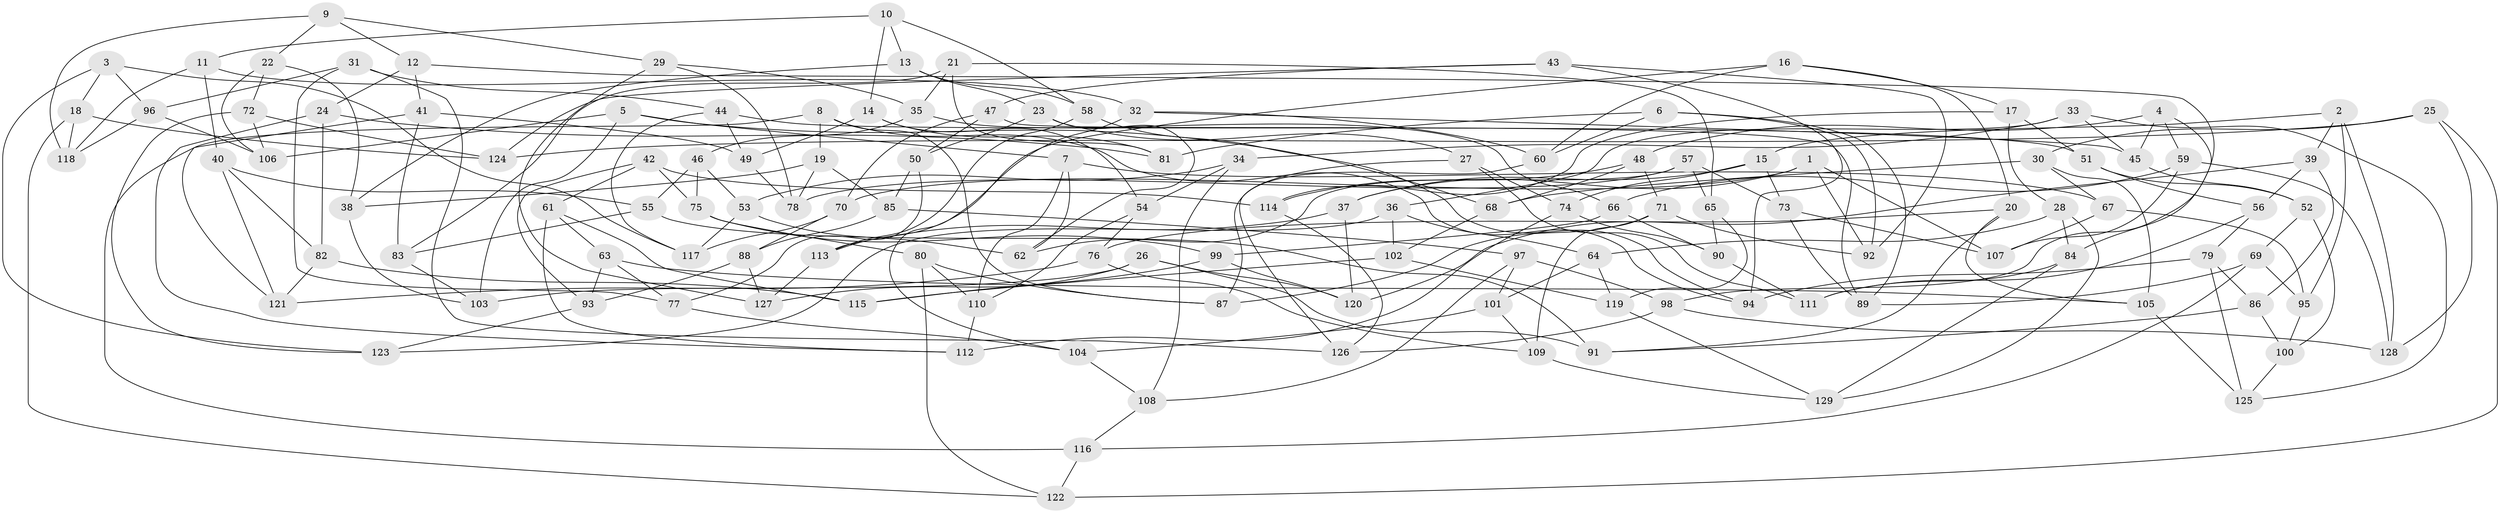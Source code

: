 // Generated by graph-tools (version 1.1) at 2025/03/03/09/25 03:03:08]
// undirected, 129 vertices, 258 edges
graph export_dot {
graph [start="1"]
  node [color=gray90,style=filled];
  1;
  2;
  3;
  4;
  5;
  6;
  7;
  8;
  9;
  10;
  11;
  12;
  13;
  14;
  15;
  16;
  17;
  18;
  19;
  20;
  21;
  22;
  23;
  24;
  25;
  26;
  27;
  28;
  29;
  30;
  31;
  32;
  33;
  34;
  35;
  36;
  37;
  38;
  39;
  40;
  41;
  42;
  43;
  44;
  45;
  46;
  47;
  48;
  49;
  50;
  51;
  52;
  53;
  54;
  55;
  56;
  57;
  58;
  59;
  60;
  61;
  62;
  63;
  64;
  65;
  66;
  67;
  68;
  69;
  70;
  71;
  72;
  73;
  74;
  75;
  76;
  77;
  78;
  79;
  80;
  81;
  82;
  83;
  84;
  85;
  86;
  87;
  88;
  89;
  90;
  91;
  92;
  93;
  94;
  95;
  96;
  97;
  98;
  99;
  100;
  101;
  102;
  103;
  104;
  105;
  106;
  107;
  108;
  109;
  110;
  111;
  112;
  113;
  114;
  115;
  116;
  117;
  118;
  119;
  120;
  121;
  122;
  123;
  124;
  125;
  126;
  127;
  128;
  129;
  1 -- 107;
  1 -- 92;
  1 -- 37;
  1 -- 70;
  2 -- 95;
  2 -- 15;
  2 -- 128;
  2 -- 39;
  3 -- 96;
  3 -- 117;
  3 -- 18;
  3 -- 123;
  4 -- 48;
  4 -- 59;
  4 -- 45;
  4 -- 84;
  5 -- 68;
  5 -- 106;
  5 -- 103;
  5 -- 7;
  6 -- 81;
  6 -- 89;
  6 -- 60;
  6 -- 92;
  7 -- 62;
  7 -- 110;
  7 -- 67;
  8 -- 116;
  8 -- 19;
  8 -- 94;
  8 -- 87;
  9 -- 12;
  9 -- 29;
  9 -- 118;
  9 -- 22;
  10 -- 14;
  10 -- 11;
  10 -- 58;
  10 -- 13;
  11 -- 40;
  11 -- 32;
  11 -- 118;
  12 -- 98;
  12 -- 41;
  12 -- 24;
  13 -- 58;
  13 -- 23;
  13 -- 38;
  14 -- 49;
  14 -- 54;
  14 -- 81;
  15 -- 74;
  15 -- 37;
  15 -- 73;
  16 -- 17;
  16 -- 20;
  16 -- 113;
  16 -- 60;
  17 -- 51;
  17 -- 114;
  17 -- 28;
  18 -- 118;
  18 -- 122;
  18 -- 124;
  19 -- 38;
  19 -- 78;
  19 -- 85;
  20 -- 76;
  20 -- 91;
  20 -- 105;
  21 -- 65;
  21 -- 81;
  21 -- 83;
  21 -- 35;
  22 -- 106;
  22 -- 38;
  22 -- 72;
  23 -- 50;
  23 -- 27;
  23 -- 62;
  24 -- 81;
  24 -- 112;
  24 -- 82;
  25 -- 124;
  25 -- 30;
  25 -- 122;
  25 -- 128;
  26 -- 120;
  26 -- 103;
  26 -- 91;
  26 -- 127;
  27 -- 126;
  27 -- 74;
  27 -- 111;
  28 -- 64;
  28 -- 84;
  28 -- 129;
  29 -- 35;
  29 -- 127;
  29 -- 78;
  30 -- 68;
  30 -- 105;
  30 -- 67;
  31 -- 96;
  31 -- 126;
  31 -- 44;
  31 -- 77;
  32 -- 104;
  32 -- 45;
  32 -- 60;
  33 -- 45;
  33 -- 34;
  33 -- 36;
  33 -- 125;
  34 -- 108;
  34 -- 53;
  34 -- 54;
  35 -- 46;
  35 -- 66;
  36 -- 102;
  36 -- 64;
  36 -- 123;
  37 -- 120;
  37 -- 113;
  38 -- 103;
  39 -- 86;
  39 -- 120;
  39 -- 56;
  40 -- 82;
  40 -- 55;
  40 -- 121;
  41 -- 121;
  41 -- 49;
  41 -- 83;
  42 -- 61;
  42 -- 75;
  42 -- 114;
  42 -- 93;
  43 -- 94;
  43 -- 47;
  43 -- 92;
  43 -- 124;
  44 -- 117;
  44 -- 49;
  44 -- 51;
  45 -- 52;
  46 -- 55;
  46 -- 53;
  46 -- 75;
  47 -- 50;
  47 -- 89;
  47 -- 70;
  48 -- 114;
  48 -- 68;
  48 -- 71;
  49 -- 78;
  50 -- 85;
  50 -- 77;
  51 -- 56;
  51 -- 52;
  52 -- 100;
  52 -- 69;
  53 -- 62;
  53 -- 117;
  54 -- 110;
  54 -- 76;
  55 -- 91;
  55 -- 83;
  56 -- 111;
  56 -- 79;
  57 -- 65;
  57 -- 73;
  57 -- 78;
  57 -- 62;
  58 -- 94;
  58 -- 113;
  59 -- 128;
  59 -- 66;
  59 -- 107;
  60 -- 87;
  61 -- 63;
  61 -- 115;
  61 -- 112;
  63 -- 93;
  63 -- 105;
  63 -- 77;
  64 -- 101;
  64 -- 119;
  65 -- 90;
  65 -- 119;
  66 -- 90;
  66 -- 99;
  67 -- 107;
  67 -- 95;
  68 -- 102;
  69 -- 116;
  69 -- 89;
  69 -- 95;
  70 -- 117;
  70 -- 88;
  71 -- 109;
  71 -- 87;
  71 -- 92;
  72 -- 123;
  72 -- 124;
  72 -- 106;
  73 -- 89;
  73 -- 107;
  74 -- 112;
  74 -- 90;
  75 -- 80;
  75 -- 99;
  76 -- 121;
  76 -- 109;
  77 -- 104;
  79 -- 94;
  79 -- 125;
  79 -- 86;
  80 -- 122;
  80 -- 87;
  80 -- 110;
  82 -- 121;
  82 -- 115;
  83 -- 103;
  84 -- 129;
  84 -- 111;
  85 -- 88;
  85 -- 97;
  86 -- 91;
  86 -- 100;
  88 -- 93;
  88 -- 127;
  90 -- 111;
  93 -- 123;
  95 -- 100;
  96 -- 106;
  96 -- 118;
  97 -- 101;
  97 -- 108;
  97 -- 98;
  98 -- 126;
  98 -- 128;
  99 -- 115;
  99 -- 120;
  100 -- 125;
  101 -- 104;
  101 -- 109;
  102 -- 119;
  102 -- 115;
  104 -- 108;
  105 -- 125;
  108 -- 116;
  109 -- 129;
  110 -- 112;
  113 -- 127;
  114 -- 126;
  116 -- 122;
  119 -- 129;
}
